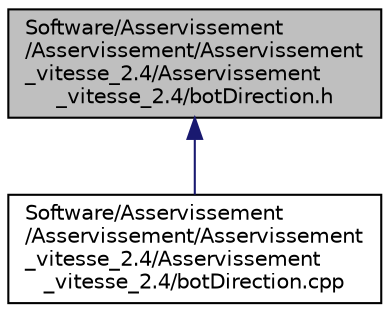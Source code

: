 digraph "Software/Asservissement/Asservissement/Asservissement_vitesse_2.4/Asservissement_vitesse_2.4/botDirection.h"
{
  edge [fontname="Helvetica",fontsize="10",labelfontname="Helvetica",labelfontsize="10"];
  node [fontname="Helvetica",fontsize="10",shape=record];
  Node1 [label="Software/Asservissement\l/Asservissement/Asservissement\l_vitesse_2.4/Asservissement\l_vitesse_2.4/botDirection.h",height=0.2,width=0.4,color="black", fillcolor="grey75", style="filled" fontcolor="black"];
  Node1 -> Node2 [dir="back",color="midnightblue",fontsize="10",style="solid",fontname="Helvetica"];
  Node2 [label="Software/Asservissement\l/Asservissement/Asservissement\l_vitesse_2.4/Asservissement\l_vitesse_2.4/botDirection.cpp",height=0.2,width=0.4,color="black", fillcolor="white", style="filled",URL="$_asservissement__vitesse__2_84_2_asservissement__vitesse__2_84_2bot_direction_8cpp.html"];
}
